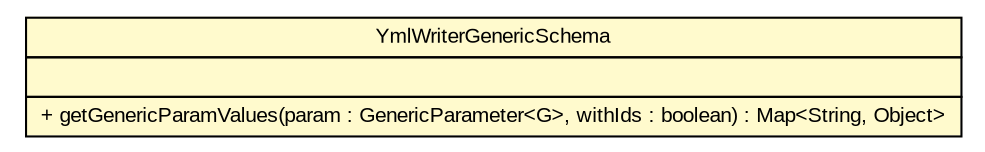 #!/usr/local/bin/dot
#
# Class diagram 
# Generated by UMLGraph version R5_6-24-gf6e263 (http://www.umlgraph.org/)
#

digraph G {
	edge [fontname="arial",fontsize=10,labelfontname="arial",labelfontsize=10];
	node [fontname="arial",fontsize=10,shape=plaintext];
	nodesep=0.25;
	ranksep=0.5;
	// gov.sandia.cf.application.configuration.YmlWriterGenericSchema
	c459543 [label=<<table title="gov.sandia.cf.application.configuration.YmlWriterGenericSchema" border="0" cellborder="1" cellspacing="0" cellpadding="2" port="p" bgcolor="lemonChiffon" href="./YmlWriterGenericSchema.html">
		<tr><td><table border="0" cellspacing="0" cellpadding="1">
<tr><td align="center" balign="center"> YmlWriterGenericSchema </td></tr>
		</table></td></tr>
		<tr><td><table border="0" cellspacing="0" cellpadding="1">
<tr><td align="left" balign="left">  </td></tr>
		</table></td></tr>
		<tr><td><table border="0" cellspacing="0" cellpadding="1">
<tr><td align="left" balign="left"> + getGenericParamValues(param : GenericParameter&lt;G&gt;, withIds : boolean) : Map&lt;String, Object&gt; </td></tr>
		</table></td></tr>
		</table>>, URL="./YmlWriterGenericSchema.html", fontname="arial", fontcolor="black", fontsize=10.0];
}

